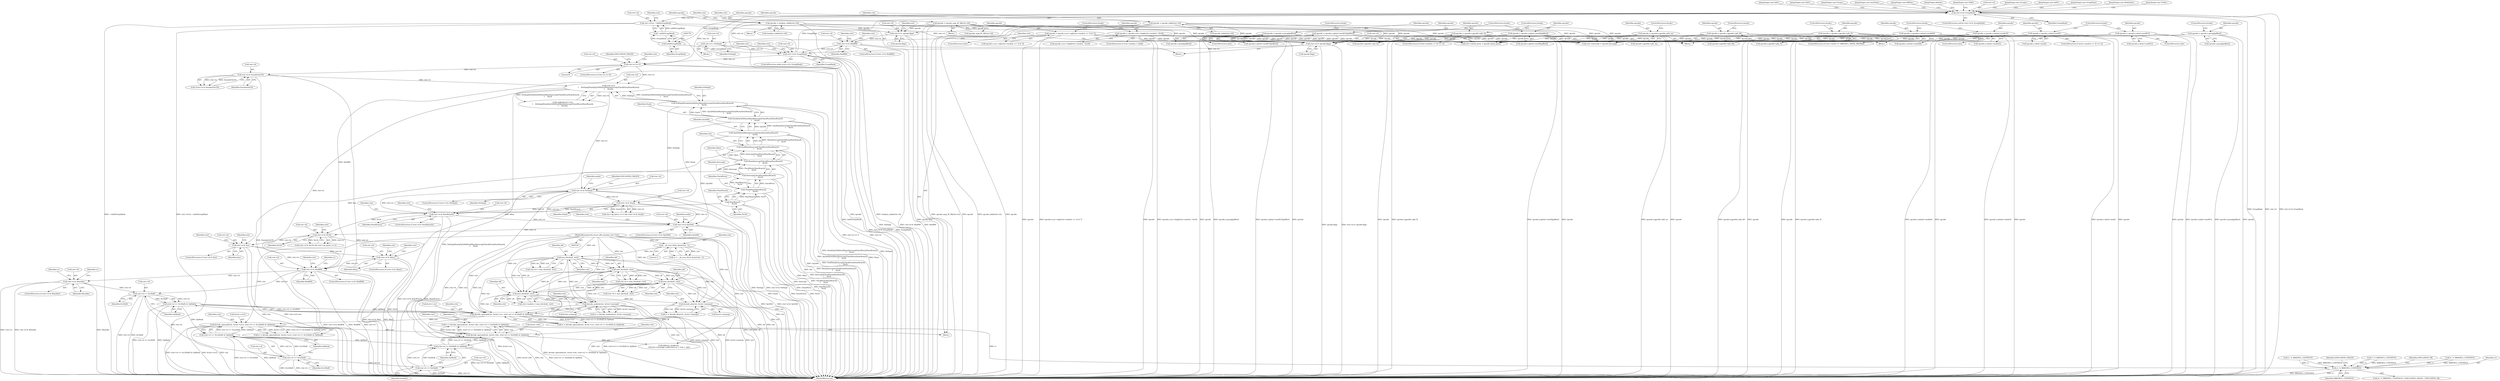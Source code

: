 digraph "0_linux_d9092f52d7e61dd1557f2db2400ddb430e85937e@API" {
"1001071" [label="(Call,rc = decode_operand(ctxt, &ctxt->dst, (ctxt->d >> DstShift) & OpMask))"];
"1001073" [label="(Call,decode_operand(ctxt, &ctxt->dst, (ctxt->d >> DstShift) & OpMask))"];
"1001053" [label="(Call,decode_operand(ctxt, &ctxt->src2, (ctxt->d >> Src2Shift) & OpMask))"];
"1001033" [label="(Call,decode_operand(ctxt, &ctxt->src, (ctxt->d >> SrcShift) & OpMask))"];
"1000474" [label="(Call,insn_fetch(u8, ctxt))"];
"1000421" [label="(Call,insn_fetch(u8, ctxt))"];
"1000277" [label="(Call,insn_fetch(u8, ctxt))"];
"1000221" [label="(Call,__do_insn_fetch_bytes(ctxt, 1))"];
"1000130" [label="(MethodParameterIn,struct x86_emulate_ctxt *ctxt)"];
"1000447" [label="(Call,insn_fetch(u8, ctxt))"];
"1000970" [label="(Call,decode_modrm(ctxt, &ctxt->memop))"];
"1000999" [label="(Call,decode_abs(ctxt, &ctxt->memop))"];
"1001039" [label="(Call,(ctxt->d >> SrcShift) & OpMask)"];
"1001040" [label="(Call,ctxt->d >> SrcShift)"];
"1000992" [label="(Call,ctxt->d & MemAbs)"];
"1000962" [label="(Call,ctxt->d & ModRM)"];
"1000951" [label="(Call,ctxt->d & Mmx)"];
"1000939" [label="(Call,ctxt->d & Sse)"];
"1000923" [label="(Call,ctxt->d & No16)"];
"1000900" [label="(Call,ctxt->d & Op3264)"];
"1000877" [label="(Call,ctxt->d & Stack)"];
"1000858" [label="(Call,ctxt->d & NotImpl)"];
"1000821" [label="(Call,ctxt->d &\n\t    (NotImpl|Stack|Op3264|Sse|Mmx|Intercept|CheckPerm|NearBranch|\n\t     No16))"];
"1000788" [label="(Call,ctxt->d == 0)"];
"1000521" [label="(Call,ctxt->d & GroupMask)"];
"1000514" [label="(Call,ctxt->d & GroupMask)"];
"1000508" [label="(Call,ctxt->d = NotImpl)"];
"1000780" [label="(Call,ctxt->d |= opcode.flags)"];
"1000772" [label="(Call,ctxt->d &= ~(u64)GroupMask)"];
"1000776" [label="(Call,~(u64)GroupMask)"];
"1000777" [label="(Call,(u64)GroupMask)"];
"1000695" [label="(Call,opcode = opcode.u.esc->op[(ctxt->modrm >> 3) & 7])"];
"1000597" [label="(Call,opcode = opcode.u.group[goffset])"];
"1000679" [label="(Call,opcode = opcode.u.esc->high[ctxt->modrm - 0xc0])"];
"1000424" [label="(Call,opcode = twobyte_table[ctxt->b])"];
"1000577" [label="(Call,opcode = opcode.u.gdual->mod012[goffset])"];
"1000450" [label="(Call,opcode = opcode_map_0f_38[ctxt->b])"];
"1000650" [label="(Call,opcode = opcode.u.gprefix->pfx_f2)"];
"1000628" [label="(Call,opcode = opcode.u.gprefix->pfx_no)"];
"1000639" [label="(Call,opcode = opcode.u.gprefix->pfx_66)"];
"1000661" [label="(Call,opcode = opcode.u.gprefix->pfx_f3)"];
"1000565" [label="(Call,opcode = opcode.u.gdual->mod3[goffset])"];
"1000749" [label="(Call,opcode = opcode.u.mdual->mode64)"];
"1000759" [label="(Call,opcode = opcode.u.mdual->mode32)"];
"1000722" [label="(Call,opcode = opcode.u.idual->mod3)"];
"1000537" [label="(Call,opcode = opcode.u.group[goffset])"];
"1000398" [label="(Call,opcode = opcode_table[ctxt->b])"];
"1000732" [label="(Call,opcode = opcode.u.idual->mod012)"];
"1000465" [label="(Call,ctxt->d & ModRM)"];
"1000457" [label="(Call,ctxt->d = opcode.flags)"];
"1000812" [label="(Call,ctxt->d & EmulateOnUD)"];
"1000825" [label="(Call,NotImpl|Stack|Op3264|Sse|Mmx|Intercept|CheckPerm|NearBranch|\n\t     No16)"];
"1000827" [label="(Call,Stack|Op3264|Sse|Mmx|Intercept|CheckPerm|NearBranch|\n\t     No16)"];
"1000829" [label="(Call,Op3264|Sse|Mmx|Intercept|CheckPerm|NearBranch|\n\t     No16)"];
"1000831" [label="(Call,Sse|Mmx|Intercept|CheckPerm|NearBranch|\n\t     No16)"];
"1000833" [label="(Call,Mmx|Intercept|CheckPerm|NearBranch|\n\t     No16)"];
"1000835" [label="(Call,Intercept|CheckPerm|NearBranch|\n\t     No16)"];
"1000837" [label="(Call,CheckPerm|NearBranch|\n\t     No16)"];
"1000839" [label="(Call,NearBranch|\n\t     No16)"];
"1000889" [label="(Call,ctxt->d & NearBranch)"];
"1001059" [label="(Call,(ctxt->d >> Src2Shift) & OpMask)"];
"1001060" [label="(Call,ctxt->d >> Src2Shift)"];
"1001079" [label="(Call,(ctxt->d >> DstShift) & OpMask)"];
"1001080" [label="(Call,ctxt->d >> DstShift)"];
"1001123" [label="(Call,rc != X86EMUL_CONTINUE)"];
"1000509" [label="(Call,ctxt->d)"];
"1000458" [label="(Call,ctxt->d)"];
"1001041" [label="(Call,ctxt->d)"];
"1000858" [label="(Call,ctxt->d & NotImpl)"];
"1000695" [label="(Call,opcode = opcode.u.esc->op[(ctxt->modrm >> 3) & 7])"];
"1000597" [label="(Call,opcode = opcode.u.group[goffset])"];
"1000662" [label="(Identifier,opcode)"];
"1000467" [label="(Identifier,ctxt)"];
"1001084" [label="(Identifier,DstShift)"];
"1001006" [label="(Call,rc != X86EMUL_CONTINUE)"];
"1000997" [label="(Call,rc = decode_abs(ctxt, &ctxt->memop))"];
"1000827" [label="(Call,Stack|Op3264|Sse|Mmx|Intercept|CheckPerm|NearBranch|\n\t     No16)"];
"1000434" [label="(Identifier,ctxt)"];
"1001053" [label="(Call,decode_operand(ctxt, &ctxt->src2, (ctxt->d >> Src2Shift) & OpMask))"];
"1000900" [label="(Call,ctxt->d & Op3264)"];
"1001044" [label="(Identifier,SrcShift)"];
"1000825" [label="(Call,NotImpl|Stack|Op3264|Sse|Mmx|Intercept|CheckPerm|NearBranch|\n\t     No16)"];
"1000512" [label="(Identifier,NotImpl)"];
"1000792" [label="(Literal,0)"];
"1000649" [label="(JumpTarget,case 0xf2:)"];
"1000133" [label="(Block,)"];
"1000794" [label="(Identifier,EMULATION_FAILED)"];
"1000660" [label="(JumpTarget,case 0xf3:)"];
"1000781" [label="(Call,ctxt->d)"];
"1000850" [label="(Call,ctxt->intercept = opcode.intercept)"];
"1001045" [label="(Identifier,OpMask)"];
"1001126" [label="(Identifier,EMULATION_FAILED)"];
"1000998" [label="(Identifier,rc)"];
"1000451" [label="(Identifier,opcode)"];
"1000598" [label="(Identifier,opcode)"];
"1000466" [label="(Call,ctxt->d)"];
"1000681" [label="(Call,opcode.u.esc->high[ctxt->modrm - 0xc0])"];
"1000279" [label="(Identifier,ctxt)"];
"1000722" [label="(Call,opcode = opcode.u.idual->mod3)"];
"1000663" [label="(Call,opcode.u.gprefix->pfx_f3)"];
"1000890" [label="(Call,ctxt->d)"];
"1001040" [label="(Call,ctxt->d >> SrcShift)"];
"1000278" [label="(Identifier,u8)"];
"1000840" [label="(Identifier,NearBranch)"];
"1001051" [label="(Call,rc = decode_operand(ctxt, &ctxt->src2, (ctxt->d >> Src2Shift) & OpMask))"];
"1000465" [label="(Call,ctxt->d & ModRM)"];
"1000969" [label="(Identifier,rc)"];
"1000423" [label="(Identifier,ctxt)"];
"1000469" [label="(Identifier,ModRM)"];
"1000971" [label="(Identifier,ctxt)"];
"1000835" [label="(Call,Intercept|CheckPerm|NearBranch|\n\t     No16)"];
"1000797" [label="(Identifier,ctxt)"];
"1000626" [label="(Block,)"];
"1000481" [label="(Identifier,ctxt)"];
"1000830" [label="(Identifier,Op3264)"];
"1000130" [label="(MethodParameterIn,struct x86_emulate_ctxt *ctxt)"];
"1000527" [label="(JumpTarget,case Group:)"];
"1000759" [label="(Call,opcode = opcode.u.mdual->mode32)"];
"1000411" [label="(Block,)"];
"1000871" [label="(Call,ctxt->op_bytes == 4 && (ctxt->d & Stack))"];
"1000513" [label="(ControlStructure,while (ctxt->d & GroupMask))"];
"1000780" [label="(Call,ctxt->d |= opcode.flags)"];
"1000714" [label="(ControlStructure,if ((ctxt->modrm >> 6) == 3))"];
"1000519" [label="(Block,)"];
"1000964" [label="(Identifier,ctxt)"];
"1001007" [label="(Identifier,rc)"];
"1000831" [label="(Call,Sse|Mmx|Intercept|CheckPerm|NearBranch|\n\t     No16)"];
"1000784" [label="(Call,opcode.flags)"];
"1000834" [label="(Identifier,Mmx)"];
"1000408" [label="(Identifier,ctxt)"];
"1001055" [label="(Call,&ctxt->src2)"];
"1000273" [label="(Call,ctxt->b = insn_fetch(u8, ctxt))"];
"1000779" [label="(Identifier,GroupMask)"];
"1000902" [label="(Identifier,ctxt)"];
"1000782" [label="(Identifier,ctxt)"];
"1001031" [label="(Call,rc = decode_operand(ctxt, &ctxt->src, (ctxt->d >> SrcShift) & OpMask))"];
"1000723" [label="(Identifier,opcode)"];
"1001035" [label="(Call,&ctxt->src)"];
"1000924" [label="(Call,ctxt->d)"];
"1000421" [label="(Call,insn_fetch(u8, ctxt))"];
"1000991" [label="(ControlStructure,if (ctxt->d & MemAbs))"];
"1000659" [label="(ControlStructure,break;)"];
"1000962" [label="(Call,ctxt->d & ModRM)"];
"1000648" [label="(ControlStructure,break;)"];
"1000398" [label="(Call,opcode = opcode_table[ctxt->b])"];
"1000777" [label="(Call,(u64)GroupMask)"];
"1001075" [label="(Call,&ctxt->dst)"];
"1000713" [label="(JumpTarget,case InstrDual:)"];
"1000822" [label="(Call,ctxt->d)"];
"1000579" [label="(Call,opcode.u.gdual->mod012[goffset])"];
"1000953" [label="(Identifier,ctxt)"];
"1001128" [label="(MethodReturn,int)"];
"1000841" [label="(Identifier,No16)"];
"1000589" [label="(JumpTarget,case RMExt:)"];
"1000968" [label="(Call,rc = decode_modrm(ctxt, &ctxt->memop))"];
"1000993" [label="(Call,ctxt->d)"];
"1000758" [label="(ControlStructure,else)"];
"1000567" [label="(Call,opcode.u.gdual->mod3[goffset])"];
"1000425" [label="(Identifier,opcode)"];
"1001080" [label="(Call,ctxt->d >> DstShift)"];
"1000637" [label="(ControlStructure,break;)"];
"1001033" [label="(Call,decode_operand(ctxt, &ctxt->src, (ctxt->d >> SrcShift) & OpMask))"];
"1000422" [label="(Identifier,u8)"];
"1000769" [label="(JumpTarget,default:)"];
"1000992" [label="(Call,ctxt->d & MemAbs)"];
"1000724" [label="(Call,opcode.u.idual->mod3)"];
"1000878" [label="(Call,ctxt->d)"];
"1000520" [label="(ControlStructure,switch (ctxt->d & GroupMask))"];
"1000638" [label="(JumpTarget,case 0x66:)"];
"1000515" [label="(Call,ctxt->d)"];
"1000922" [label="(Call,(ctxt->d & No16) && ctxt->op_bytes == 2)"];
"1001054" [label="(Identifier,ctxt)"];
"1000925" [label="(Identifier,ctxt)"];
"1000820" [label="(Call,unlikely(ctxt->d &\n\t    (NotImpl|Stack|Op3264|Sse|Mmx|Intercept|CheckPerm|NearBranch|\n\t     No16)))"];
"1000972" [label="(Call,&ctxt->memop)"];
"1000923" [label="(Call,ctxt->d & No16)"];
"1000811" [label="(Call,!(ctxt->d & EmulateOnUD))"];
"1000521" [label="(Call,ctxt->d & GroupMask)"];
"1000950" [label="(ControlStructure,if (ctxt->d & Mmx))"];
"1000670" [label="(ControlStructure,break;)"];
"1001001" [label="(Call,&ctxt->memop)"];
"1000641" [label="(Call,opcode.u.gprefix->pfx_66)"];
"1000525" [label="(Identifier,GroupMask)"];
"1000881" [label="(Identifier,Stack)"];
"1000424" [label="(Call,opcode = twobyte_table[ctxt->b])"];
"1000749" [label="(Call,opcode = opcode.u.mdual->mode64)"];
"1000399" [label="(Identifier,opcode)"];
"1000539" [label="(Call,opcode.u.group[goffset])"];
"1000857" [label="(ControlStructure,if (ctxt->d & NotImpl))"];
"1000538" [label="(Identifier,opcode)"];
"1000514" [label="(Call,ctxt->d & GroupMask)"];
"1000899" [label="(ControlStructure,if (ctxt->d & Op3264))"];
"1000951" [label="(Call,ctxt->d & Mmx)"];
"1001125" [label="(Identifier,X86EMUL_CONTINUE)"];
"1000768" [label="(ControlStructure,break;)"];
"1000679" [label="(Call,opcode = opcode.u.esc->high[ctxt->modrm - 0xc0])"];
"1000877" [label="(Call,ctxt->d & Stack)"];
"1000788" [label="(Call,ctxt->d == 0)"];
"1000813" [label="(Call,ctxt->d)"];
"1000223" [label="(Literal,1)"];
"1000630" [label="(Call,opcode.u.gprefix->pfx_no)"];
"1000859" [label="(Call,ctxt->d)"];
"1000448" [label="(Identifier,u8)"];
"1000867" [label="(Identifier,mode)"];
"1001105" [label="(Call,address_mask(ctxt,\n \t\t\t\t\tctxt->memopp->addr.mem.ea + ctxt->_eip))"];
"1000790" [label="(Identifier,ctxt)"];
"1000457" [label="(Call,ctxt->d = opcode.flags)"];
"1000673" [label="(ControlStructure,if (ctxt->modrm > 0xbf))"];
"1000904" [label="(Identifier,Op3264)"];
"1000952" [label="(Call,ctxt->d)"];
"1000566" [label="(Identifier,opcode)"];
"1000522" [label="(Call,ctxt->d)"];
"1000893" [label="(Identifier,NearBranch)"];
"1000516" [label="(Identifier,ctxt)"];
"1000927" [label="(Identifier,No16)"];
"1000826" [label="(Identifier,NotImpl)"];
"1000507" [label="(Block,)"];
"1000760" [label="(Identifier,opcode)"];
"1000219" [label="(Call,rc = __do_insn_fetch_bytes(ctxt, 1))"];
"1000938" [label="(ControlStructure,if (ctxt->d & Sse))"];
"1001122" [label="(Call,(rc != X86EMUL_CONTINUE) ? EMULATION_FAILED : EMULATION_OK)"];
"1000864" [label="(Identifier,EMULATION_FAILED)"];
"1000743" [label="(ControlStructure,if (ctxt->mode == X86EMUL_MODE_PROT64))"];
"1000839" [label="(Call,NearBranch|\n\t     No16)"];
"1000896" [label="(Identifier,ctxt)"];
"1000843" [label="(Call,ctxt->check_perm = opcode.check_perm)"];
"1000888" [label="(ControlStructure,if (ctxt->d & NearBranch))"];
"1001123" [label="(Call,rc != X86EMUL_CONTINUE)"];
"1000599" [label="(Call,opcode.u.group[goffset])"];
"1001085" [label="(Identifier,OpMask)"];
"1000475" [label="(Identifier,u8)"];
"1001067" [label="(Call,rc != X86EMUL_CONTINUE)"];
"1000955" [label="(Identifier,Mmx)"];
"1000946" [label="(Identifier,ctxt)"];
"1000734" [label="(Call,opcode.u.idual->mod012)"];
"1000963" [label="(Call,ctxt->d)"];
"1000961" [label="(ControlStructure,if (ctxt->d & ModRM))"];
"1000221" [label="(Call,__do_insn_fetch_bytes(ctxt, 1))"];
"1000751" [label="(Call,opcode.u.mdual->mode64)"];
"1000901" [label="(Call,ctxt->d)"];
"1001065" [label="(Identifier,OpMask)"];
"1000672" [label="(JumpTarget,case Escape:)"];
"1000958" [label="(Identifier,ctxt)"];
"1001089" [label="(Identifier,ctxt)"];
"1001127" [label="(Identifier,EMULATION_OK)"];
"1000417" [label="(Call,ctxt->b = insn_fetch(u8, ctxt))"];
"1001071" [label="(Call,rc = decode_operand(ctxt, &ctxt->dst, (ctxt->d >> DstShift) & OpMask))"];
"1000733" [label="(Identifier,opcode)"];
"1001059" [label="(Call,(ctxt->d >> Src2Shift) & OpMask)"];
"1000966" [label="(Identifier,ModRM)"];
"1000508" [label="(Call,ctxt->d = NotImpl)"];
"1000546" [label="(ControlStructure,break;)"];
"1001061" [label="(Call,ctxt->d)"];
"1001073" [label="(Call,decode_operand(ctxt, &ctxt->dst, (ctxt->d >> DstShift) & OpMask))"];
"1000449" [label="(Identifier,ctxt)"];
"1000996" [label="(Identifier,MemAbs)"];
"1000930" [label="(Identifier,ctxt)"];
"1000443" [label="(Call,ctxt->b = insn_fetch(u8, ctxt))"];
"1000829" [label="(Call,Op3264|Sse|Mmx|Intercept|CheckPerm|NearBranch|\n\t     No16)"];
"1000537" [label="(Call,opcode = opcode.u.group[goffset])"];
"1000776" [label="(Call,~(u64)GroupMask)"];
"1000426" [label="(Call,twobyte_table[ctxt->b])"];
"1000518" [label="(Identifier,GroupMask)"];
"1000661" [label="(Call,opcode = opcode.u.gprefix->pfx_f3)"];
"1000476" [label="(Identifier,ctxt)"];
"1000741" [label="(ControlStructure,break;)"];
"1000578" [label="(Identifier,opcode)"];
"1000837" [label="(Call,CheckPerm|NearBranch|\n\t     No16)"];
"1000627" [label="(JumpTarget,case 0x00:)"];
"1000459" [label="(Identifier,ctxt)"];
"1000472" [label="(Identifier,ctxt)"];
"1001081" [label="(Call,ctxt->d)"];
"1000523" [label="(Identifier,ctxt)"];
"1000400" [label="(Call,opcode_table[ctxt->b])"];
"1000862" [label="(Identifier,NotImpl)"];
"1000461" [label="(Call,opcode.flags)"];
"1000999" [label="(Call,decode_abs(ctxt, &ctxt->memop))"];
"1000557" [label="(ControlStructure,if ((ctxt->modrm >> 6) == 3))"];
"1000464" [label="(ControlStructure,if (ctxt->d & ModRM))"];
"1000838" [label="(Identifier,CheckPerm)"];
"1000939" [label="(Call,ctxt->d & Sse)"];
"1000547" [label="(JumpTarget,case GroupDual:)"];
"1000652" [label="(Call,opcode.u.gprefix->pfx_f2)"];
"1000761" [label="(Call,opcode.u.mdual->mode32)"];
"1000712" [label="(ControlStructure,break;)"];
"1000447" [label="(Call,insn_fetch(u8, ctxt))"];
"1000680" [label="(Identifier,opcode)"];
"1000821" [label="(Call,ctxt->d &\n\t    (NotImpl|Stack|Op3264|Sse|Mmx|Intercept|CheckPerm|NearBranch|\n\t     No16))"];
"1000787" [label="(ControlStructure,if (ctxt->d == 0))"];
"1001034" [label="(Identifier,ctxt)"];
"1000812" [label="(Call,ctxt->d & EmulateOnUD)"];
"1000628" [label="(Call,opcode = opcode.u.gprefix->pfx_no)"];
"1000588" [label="(ControlStructure,break;)"];
"1000836" [label="(Identifier,Intercept)"];
"1000889" [label="(Call,ctxt->d & NearBranch)"];
"1000437" [label="(Block,)"];
"1000742" [label="(JumpTarget,case ModeDual:)"];
"1000772" [label="(Call,ctxt->d &= ~(u64)GroupMask)"];
"1000943" [label="(Identifier,Sse)"];
"1001072" [label="(Identifier,rc)"];
"1000908" [label="(Identifier,mode)"];
"1000452" [label="(Call,opcode_map_0f_38[ctxt->b])"];
"1000470" [label="(Call,ctxt->modrm = insn_fetch(u8, ctxt))"];
"1000606" [label="(ControlStructure,break;)"];
"1000222" [label="(Identifier,ctxt)"];
"1001000" [label="(Identifier,ctxt)"];
"1000833" [label="(Call,Mmx|Intercept|CheckPerm|NearBranch|\n\t     No16)"];
"1001074" [label="(Identifier,ctxt)"];
"1000576" [label="(ControlStructure,else)"];
"1000832" [label="(Identifier,Sse)"];
"1001047" [label="(Call,rc != X86EMUL_CONTINUE)"];
"1000994" [label="(Identifier,ctxt)"];
"1000789" [label="(Call,ctxt->d)"];
"1000650" [label="(Call,opcode = opcode.u.gprefix->pfx_f2)"];
"1000970" [label="(Call,decode_modrm(ctxt, &ctxt->memop))"];
"1000731" [label="(ControlStructure,else)"];
"1001079" [label="(Call,(ctxt->d >> DstShift) & OpMask)"];
"1000607" [label="(JumpTarget,case Prefix:)"];
"1000828" [label="(Identifier,Stack)"];
"1000696" [label="(Identifier,opcode)"];
"1000450" [label="(Call,opcode = opcode_map_0f_38[ctxt->b])"];
"1001064" [label="(Identifier,Src2Shift)"];
"1000577" [label="(Call,opcode = opcode.u.gdual->mod012[goffset])"];
"1000732" [label="(Call,opcode = opcode.u.idual->mod012)"];
"1000277" [label="(Call,insn_fetch(u8, ctxt))"];
"1000773" [label="(Call,ctxt->d)"];
"1000526" [label="(Block,)"];
"1000565" [label="(Call,opcode = opcode.u.gdual->mod3[goffset])"];
"1000629" [label="(Identifier,opcode)"];
"1000639" [label="(Call,opcode = opcode.u.gprefix->pfx_66)"];
"1000940" [label="(Call,ctxt->d)"];
"1001060" [label="(Call,ctxt->d >> Src2Shift)"];
"1000694" [label="(ControlStructure,else)"];
"1000697" [label="(Call,opcode.u.esc->op[(ctxt->modrm >> 3) & 7])"];
"1000816" [label="(Identifier,EmulateOnUD)"];
"1001124" [label="(Identifier,rc)"];
"1000651" [label="(Identifier,opcode)"];
"1000750" [label="(Identifier,opcode)"];
"1000640" [label="(Identifier,opcode)"];
"1001039" [label="(Call,(ctxt->d >> SrcShift) & OpMask)"];
"1000474" [label="(Call,insn_fetch(u8, ctxt))"];
"1001071" -> "1000133"  [label="AST: "];
"1001071" -> "1001073"  [label="CFG: "];
"1001072" -> "1001071"  [label="AST: "];
"1001073" -> "1001071"  [label="AST: "];
"1001089" -> "1001071"  [label="CFG: "];
"1001071" -> "1001128"  [label="DDG: decode_operand(ctxt, &ctxt->dst, (ctxt->d >> DstShift) & OpMask)"];
"1001073" -> "1001071"  [label="DDG: ctxt"];
"1001073" -> "1001071"  [label="DDG: &ctxt->dst"];
"1001073" -> "1001071"  [label="DDG: (ctxt->d >> DstShift) & OpMask"];
"1001071" -> "1001123"  [label="DDG: rc"];
"1001073" -> "1001079"  [label="CFG: "];
"1001074" -> "1001073"  [label="AST: "];
"1001075" -> "1001073"  [label="AST: "];
"1001079" -> "1001073"  [label="AST: "];
"1001073" -> "1001128"  [label="DDG: &ctxt->dst"];
"1001073" -> "1001128"  [label="DDG: ctxt"];
"1001073" -> "1001128"  [label="DDG: (ctxt->d >> DstShift) & OpMask"];
"1001053" -> "1001073"  [label="DDG: ctxt"];
"1000130" -> "1001073"  [label="DDG: ctxt"];
"1001079" -> "1001073"  [label="DDG: ctxt->d >> DstShift"];
"1001079" -> "1001073"  [label="DDG: OpMask"];
"1001073" -> "1001105"  [label="DDG: ctxt"];
"1001053" -> "1001051"  [label="AST: "];
"1001053" -> "1001059"  [label="CFG: "];
"1001054" -> "1001053"  [label="AST: "];
"1001055" -> "1001053"  [label="AST: "];
"1001059" -> "1001053"  [label="AST: "];
"1001051" -> "1001053"  [label="CFG: "];
"1001053" -> "1001128"  [label="DDG: &ctxt->src2"];
"1001053" -> "1001128"  [label="DDG: ctxt"];
"1001053" -> "1001128"  [label="DDG: (ctxt->d >> Src2Shift) & OpMask"];
"1001053" -> "1001051"  [label="DDG: ctxt"];
"1001053" -> "1001051"  [label="DDG: &ctxt->src2"];
"1001053" -> "1001051"  [label="DDG: (ctxt->d >> Src2Shift) & OpMask"];
"1001033" -> "1001053"  [label="DDG: ctxt"];
"1000130" -> "1001053"  [label="DDG: ctxt"];
"1001059" -> "1001053"  [label="DDG: ctxt->d >> Src2Shift"];
"1001059" -> "1001053"  [label="DDG: OpMask"];
"1001033" -> "1001031"  [label="AST: "];
"1001033" -> "1001039"  [label="CFG: "];
"1001034" -> "1001033"  [label="AST: "];
"1001035" -> "1001033"  [label="AST: "];
"1001039" -> "1001033"  [label="AST: "];
"1001031" -> "1001033"  [label="CFG: "];
"1001033" -> "1001128"  [label="DDG: &ctxt->src"];
"1001033" -> "1001128"  [label="DDG: ctxt"];
"1001033" -> "1001128"  [label="DDG: (ctxt->d >> SrcShift) & OpMask"];
"1001033" -> "1001031"  [label="DDG: ctxt"];
"1001033" -> "1001031"  [label="DDG: &ctxt->src"];
"1001033" -> "1001031"  [label="DDG: (ctxt->d >> SrcShift) & OpMask"];
"1000474" -> "1001033"  [label="DDG: ctxt"];
"1000421" -> "1001033"  [label="DDG: ctxt"];
"1000447" -> "1001033"  [label="DDG: ctxt"];
"1000970" -> "1001033"  [label="DDG: ctxt"];
"1000277" -> "1001033"  [label="DDG: ctxt"];
"1000999" -> "1001033"  [label="DDG: ctxt"];
"1000130" -> "1001033"  [label="DDG: ctxt"];
"1001039" -> "1001033"  [label="DDG: ctxt->d >> SrcShift"];
"1001039" -> "1001033"  [label="DDG: OpMask"];
"1000474" -> "1000470"  [label="AST: "];
"1000474" -> "1000476"  [label="CFG: "];
"1000475" -> "1000474"  [label="AST: "];
"1000476" -> "1000474"  [label="AST: "];
"1000470" -> "1000474"  [label="CFG: "];
"1000474" -> "1001128"  [label="DDG: ctxt"];
"1000474" -> "1001128"  [label="DDG: u8"];
"1000474" -> "1000470"  [label="DDG: u8"];
"1000474" -> "1000470"  [label="DDG: ctxt"];
"1000421" -> "1000474"  [label="DDG: u8"];
"1000421" -> "1000474"  [label="DDG: ctxt"];
"1000277" -> "1000474"  [label="DDG: u8"];
"1000277" -> "1000474"  [label="DDG: ctxt"];
"1000447" -> "1000474"  [label="DDG: u8"];
"1000447" -> "1000474"  [label="DDG: ctxt"];
"1000130" -> "1000474"  [label="DDG: ctxt"];
"1000474" -> "1000970"  [label="DDG: ctxt"];
"1000474" -> "1000999"  [label="DDG: ctxt"];
"1000421" -> "1000417"  [label="AST: "];
"1000421" -> "1000423"  [label="CFG: "];
"1000422" -> "1000421"  [label="AST: "];
"1000423" -> "1000421"  [label="AST: "];
"1000417" -> "1000421"  [label="CFG: "];
"1000421" -> "1001128"  [label="DDG: ctxt"];
"1000421" -> "1001128"  [label="DDG: u8"];
"1000421" -> "1000417"  [label="DDG: u8"];
"1000421" -> "1000417"  [label="DDG: ctxt"];
"1000277" -> "1000421"  [label="DDG: u8"];
"1000277" -> "1000421"  [label="DDG: ctxt"];
"1000130" -> "1000421"  [label="DDG: ctxt"];
"1000421" -> "1000447"  [label="DDG: u8"];
"1000421" -> "1000447"  [label="DDG: ctxt"];
"1000421" -> "1000970"  [label="DDG: ctxt"];
"1000421" -> "1000999"  [label="DDG: ctxt"];
"1000277" -> "1000273"  [label="AST: "];
"1000277" -> "1000279"  [label="CFG: "];
"1000278" -> "1000277"  [label="AST: "];
"1000279" -> "1000277"  [label="AST: "];
"1000273" -> "1000277"  [label="CFG: "];
"1000277" -> "1001128"  [label="DDG: u8"];
"1000277" -> "1001128"  [label="DDG: ctxt"];
"1000277" -> "1000273"  [label="DDG: u8"];
"1000277" -> "1000273"  [label="DDG: ctxt"];
"1000221" -> "1000277"  [label="DDG: ctxt"];
"1000130" -> "1000277"  [label="DDG: ctxt"];
"1000277" -> "1000970"  [label="DDG: ctxt"];
"1000277" -> "1000999"  [label="DDG: ctxt"];
"1000221" -> "1000219"  [label="AST: "];
"1000221" -> "1000223"  [label="CFG: "];
"1000222" -> "1000221"  [label="AST: "];
"1000223" -> "1000221"  [label="AST: "];
"1000219" -> "1000221"  [label="CFG: "];
"1000221" -> "1001128"  [label="DDG: ctxt"];
"1000221" -> "1000219"  [label="DDG: ctxt"];
"1000221" -> "1000219"  [label="DDG: 1"];
"1000130" -> "1000221"  [label="DDG: ctxt"];
"1000130" -> "1000129"  [label="AST: "];
"1000130" -> "1001128"  [label="DDG: ctxt"];
"1000130" -> "1000447"  [label="DDG: ctxt"];
"1000130" -> "1000970"  [label="DDG: ctxt"];
"1000130" -> "1000999"  [label="DDG: ctxt"];
"1000130" -> "1001105"  [label="DDG: ctxt"];
"1000447" -> "1000443"  [label="AST: "];
"1000447" -> "1000449"  [label="CFG: "];
"1000448" -> "1000447"  [label="AST: "];
"1000449" -> "1000447"  [label="AST: "];
"1000443" -> "1000447"  [label="CFG: "];
"1000447" -> "1001128"  [label="DDG: ctxt"];
"1000447" -> "1001128"  [label="DDG: u8"];
"1000447" -> "1000443"  [label="DDG: u8"];
"1000447" -> "1000443"  [label="DDG: ctxt"];
"1000447" -> "1000970"  [label="DDG: ctxt"];
"1000447" -> "1000999"  [label="DDG: ctxt"];
"1000970" -> "1000968"  [label="AST: "];
"1000970" -> "1000972"  [label="CFG: "];
"1000971" -> "1000970"  [label="AST: "];
"1000972" -> "1000970"  [label="AST: "];
"1000968" -> "1000970"  [label="CFG: "];
"1000970" -> "1001128"  [label="DDG: &ctxt->memop"];
"1000970" -> "1001128"  [label="DDG: ctxt"];
"1000970" -> "1000968"  [label="DDG: ctxt"];
"1000970" -> "1000968"  [label="DDG: &ctxt->memop"];
"1000999" -> "1000997"  [label="AST: "];
"1000999" -> "1001001"  [label="CFG: "];
"1001000" -> "1000999"  [label="AST: "];
"1001001" -> "1000999"  [label="AST: "];
"1000997" -> "1000999"  [label="CFG: "];
"1000999" -> "1001128"  [label="DDG: &ctxt->memop"];
"1000999" -> "1001128"  [label="DDG: ctxt"];
"1000999" -> "1000997"  [label="DDG: ctxt"];
"1000999" -> "1000997"  [label="DDG: &ctxt->memop"];
"1001039" -> "1001045"  [label="CFG: "];
"1001040" -> "1001039"  [label="AST: "];
"1001045" -> "1001039"  [label="AST: "];
"1001039" -> "1001128"  [label="DDG: ctxt->d >> SrcShift"];
"1001039" -> "1001128"  [label="DDG: OpMask"];
"1001040" -> "1001039"  [label="DDG: ctxt->d"];
"1001040" -> "1001039"  [label="DDG: SrcShift"];
"1001039" -> "1001059"  [label="DDG: OpMask"];
"1001040" -> "1001044"  [label="CFG: "];
"1001041" -> "1001040"  [label="AST: "];
"1001044" -> "1001040"  [label="AST: "];
"1001045" -> "1001040"  [label="CFG: "];
"1001040" -> "1001128"  [label="DDG: ctxt->d"];
"1001040" -> "1001128"  [label="DDG: SrcShift"];
"1000992" -> "1001040"  [label="DDG: ctxt->d"];
"1000962" -> "1001040"  [label="DDG: ctxt->d"];
"1001040" -> "1001060"  [label="DDG: ctxt->d"];
"1000992" -> "1000991"  [label="AST: "];
"1000992" -> "1000996"  [label="CFG: "];
"1000993" -> "1000992"  [label="AST: "];
"1000996" -> "1000992"  [label="AST: "];
"1000998" -> "1000992"  [label="CFG: "];
"1001007" -> "1000992"  [label="CFG: "];
"1000992" -> "1001128"  [label="DDG: MemAbs"];
"1000992" -> "1001128"  [label="DDG: ctxt->d"];
"1000992" -> "1001128"  [label="DDG: ctxt->d & MemAbs"];
"1000962" -> "1000992"  [label="DDG: ctxt->d"];
"1000962" -> "1000961"  [label="AST: "];
"1000962" -> "1000966"  [label="CFG: "];
"1000963" -> "1000962"  [label="AST: "];
"1000966" -> "1000962"  [label="AST: "];
"1000969" -> "1000962"  [label="CFG: "];
"1000994" -> "1000962"  [label="CFG: "];
"1000962" -> "1001128"  [label="DDG: ctxt->d & ModRM"];
"1000962" -> "1001128"  [label="DDG: ModRM"];
"1000962" -> "1001128"  [label="DDG: ctxt->d"];
"1000951" -> "1000962"  [label="DDG: ctxt->d"];
"1000939" -> "1000962"  [label="DDG: ctxt->d"];
"1000821" -> "1000962"  [label="DDG: ctxt->d"];
"1000465" -> "1000962"  [label="DDG: ModRM"];
"1000951" -> "1000950"  [label="AST: "];
"1000951" -> "1000955"  [label="CFG: "];
"1000952" -> "1000951"  [label="AST: "];
"1000955" -> "1000951"  [label="AST: "];
"1000958" -> "1000951"  [label="CFG: "];
"1000964" -> "1000951"  [label="CFG: "];
"1000951" -> "1001128"  [label="DDG: ctxt->d & Mmx"];
"1000951" -> "1001128"  [label="DDG: Mmx"];
"1000939" -> "1000951"  [label="DDG: ctxt->d"];
"1000833" -> "1000951"  [label="DDG: Mmx"];
"1000939" -> "1000938"  [label="AST: "];
"1000939" -> "1000943"  [label="CFG: "];
"1000940" -> "1000939"  [label="AST: "];
"1000943" -> "1000939"  [label="AST: "];
"1000946" -> "1000939"  [label="CFG: "];
"1000953" -> "1000939"  [label="CFG: "];
"1000939" -> "1001128"  [label="DDG: ctxt->d & Sse"];
"1000939" -> "1001128"  [label="DDG: Sse"];
"1000923" -> "1000939"  [label="DDG: ctxt->d"];
"1000831" -> "1000939"  [label="DDG: Sse"];
"1000923" -> "1000922"  [label="AST: "];
"1000923" -> "1000927"  [label="CFG: "];
"1000924" -> "1000923"  [label="AST: "];
"1000927" -> "1000923"  [label="AST: "];
"1000930" -> "1000923"  [label="CFG: "];
"1000922" -> "1000923"  [label="CFG: "];
"1000923" -> "1001128"  [label="DDG: No16"];
"1000923" -> "1000922"  [label="DDG: ctxt->d"];
"1000923" -> "1000922"  [label="DDG: No16"];
"1000900" -> "1000923"  [label="DDG: ctxt->d"];
"1000839" -> "1000923"  [label="DDG: No16"];
"1000900" -> "1000899"  [label="AST: "];
"1000900" -> "1000904"  [label="CFG: "];
"1000901" -> "1000900"  [label="AST: "];
"1000904" -> "1000900"  [label="AST: "];
"1000908" -> "1000900"  [label="CFG: "];
"1000925" -> "1000900"  [label="CFG: "];
"1000900" -> "1001128"  [label="DDG: Op3264"];
"1000900" -> "1001128"  [label="DDG: ctxt->d & Op3264"];
"1000877" -> "1000900"  [label="DDG: ctxt->d"];
"1000858" -> "1000900"  [label="DDG: ctxt->d"];
"1000889" -> "1000900"  [label="DDG: ctxt->d"];
"1000829" -> "1000900"  [label="DDG: Op3264"];
"1000877" -> "1000871"  [label="AST: "];
"1000877" -> "1000881"  [label="CFG: "];
"1000878" -> "1000877"  [label="AST: "];
"1000881" -> "1000877"  [label="AST: "];
"1000871" -> "1000877"  [label="CFG: "];
"1000877" -> "1001128"  [label="DDG: Stack"];
"1000877" -> "1000871"  [label="DDG: ctxt->d"];
"1000877" -> "1000871"  [label="DDG: Stack"];
"1000858" -> "1000877"  [label="DDG: ctxt->d"];
"1000827" -> "1000877"  [label="DDG: Stack"];
"1000877" -> "1000889"  [label="DDG: ctxt->d"];
"1000858" -> "1000857"  [label="AST: "];
"1000858" -> "1000862"  [label="CFG: "];
"1000859" -> "1000858"  [label="AST: "];
"1000862" -> "1000858"  [label="AST: "];
"1000864" -> "1000858"  [label="CFG: "];
"1000867" -> "1000858"  [label="CFG: "];
"1000858" -> "1001128"  [label="DDG: ctxt->d & NotImpl"];
"1000858" -> "1001128"  [label="DDG: ctxt->d"];
"1000858" -> "1001128"  [label="DDG: NotImpl"];
"1000821" -> "1000858"  [label="DDG: ctxt->d"];
"1000825" -> "1000858"  [label="DDG: NotImpl"];
"1000858" -> "1000889"  [label="DDG: ctxt->d"];
"1000821" -> "1000820"  [label="AST: "];
"1000821" -> "1000825"  [label="CFG: "];
"1000822" -> "1000821"  [label="AST: "];
"1000825" -> "1000821"  [label="AST: "];
"1000820" -> "1000821"  [label="CFG: "];
"1000821" -> "1001128"  [label="DDG: NotImpl|Stack|Op3264|Sse|Mmx|Intercept|CheckPerm|NearBranch|\n\t     No16"];
"1000821" -> "1000820"  [label="DDG: ctxt->d"];
"1000821" -> "1000820"  [label="DDG: NotImpl|Stack|Op3264|Sse|Mmx|Intercept|CheckPerm|NearBranch|\n\t     No16"];
"1000788" -> "1000821"  [label="DDG: ctxt->d"];
"1000812" -> "1000821"  [label="DDG: ctxt->d"];
"1000825" -> "1000821"  [label="DDG: NotImpl"];
"1000825" -> "1000821"  [label="DDG: Stack|Op3264|Sse|Mmx|Intercept|CheckPerm|NearBranch|\n\t     No16"];
"1000788" -> "1000787"  [label="AST: "];
"1000788" -> "1000792"  [label="CFG: "];
"1000789" -> "1000788"  [label="AST: "];
"1000792" -> "1000788"  [label="AST: "];
"1000794" -> "1000788"  [label="CFG: "];
"1000797" -> "1000788"  [label="CFG: "];
"1000788" -> "1001128"  [label="DDG: ctxt->d"];
"1000788" -> "1001128"  [label="DDG: ctxt->d == 0"];
"1000521" -> "1000788"  [label="DDG: ctxt->d"];
"1000514" -> "1000788"  [label="DDG: ctxt->d"];
"1000788" -> "1000812"  [label="DDG: ctxt->d"];
"1000521" -> "1000520"  [label="AST: "];
"1000521" -> "1000525"  [label="CFG: "];
"1000522" -> "1000521"  [label="AST: "];
"1000525" -> "1000521"  [label="AST: "];
"1000527" -> "1000521"  [label="CFG: "];
"1000547" -> "1000521"  [label="CFG: "];
"1000589" -> "1000521"  [label="CFG: "];
"1000607" -> "1000521"  [label="CFG: "];
"1000627" -> "1000521"  [label="CFG: "];
"1000638" -> "1000521"  [label="CFG: "];
"1000649" -> "1000521"  [label="CFG: "];
"1000660" -> "1000521"  [label="CFG: "];
"1000672" -> "1000521"  [label="CFG: "];
"1000713" -> "1000521"  [label="CFG: "];
"1000742" -> "1000521"  [label="CFG: "];
"1000769" -> "1000521"  [label="CFG: "];
"1000521" -> "1001128"  [label="DDG: GroupMask"];
"1000521" -> "1001128"  [label="DDG: ctxt->d"];
"1000521" -> "1001128"  [label="DDG: ctxt->d & GroupMask"];
"1000514" -> "1000521"  [label="DDG: ctxt->d"];
"1000514" -> "1000521"  [label="DDG: GroupMask"];
"1000521" -> "1000772"  [label="DDG: ctxt->d"];
"1000521" -> "1000777"  [label="DDG: GroupMask"];
"1000514" -> "1000513"  [label="AST: "];
"1000514" -> "1000518"  [label="CFG: "];
"1000515" -> "1000514"  [label="AST: "];
"1000518" -> "1000514"  [label="AST: "];
"1000523" -> "1000514"  [label="CFG: "];
"1000790" -> "1000514"  [label="CFG: "];
"1000514" -> "1001128"  [label="DDG: ctxt->d & GroupMask"];
"1000514" -> "1001128"  [label="DDG: GroupMask"];
"1000508" -> "1000514"  [label="DDG: ctxt->d"];
"1000780" -> "1000514"  [label="DDG: ctxt->d"];
"1000465" -> "1000514"  [label="DDG: ctxt->d"];
"1000777" -> "1000514"  [label="DDG: GroupMask"];
"1000508" -> "1000507"  [label="AST: "];
"1000508" -> "1000512"  [label="CFG: "];
"1000509" -> "1000508"  [label="AST: "];
"1000512" -> "1000508"  [label="AST: "];
"1000516" -> "1000508"  [label="CFG: "];
"1000508" -> "1001128"  [label="DDG: NotImpl"];
"1000780" -> "1000519"  [label="AST: "];
"1000780" -> "1000784"  [label="CFG: "];
"1000781" -> "1000780"  [label="AST: "];
"1000784" -> "1000780"  [label="AST: "];
"1000516" -> "1000780"  [label="CFG: "];
"1000780" -> "1001128"  [label="DDG: ctxt->d |= opcode.flags"];
"1000780" -> "1001128"  [label="DDG: opcode.flags"];
"1000772" -> "1000780"  [label="DDG: ctxt->d"];
"1000695" -> "1000780"  [label="DDG: opcode"];
"1000597" -> "1000780"  [label="DDG: opcode"];
"1000679" -> "1000780"  [label="DDG: opcode"];
"1000424" -> "1000780"  [label="DDG: opcode"];
"1000577" -> "1000780"  [label="DDG: opcode"];
"1000450" -> "1000780"  [label="DDG: opcode"];
"1000650" -> "1000780"  [label="DDG: opcode"];
"1000628" -> "1000780"  [label="DDG: opcode"];
"1000639" -> "1000780"  [label="DDG: opcode"];
"1000661" -> "1000780"  [label="DDG: opcode"];
"1000565" -> "1000780"  [label="DDG: opcode"];
"1000749" -> "1000780"  [label="DDG: opcode"];
"1000759" -> "1000780"  [label="DDG: opcode"];
"1000722" -> "1000780"  [label="DDG: opcode"];
"1000537" -> "1000780"  [label="DDG: opcode"];
"1000398" -> "1000780"  [label="DDG: opcode"];
"1000732" -> "1000780"  [label="DDG: opcode"];
"1000772" -> "1000519"  [label="AST: "];
"1000772" -> "1000776"  [label="CFG: "];
"1000773" -> "1000772"  [label="AST: "];
"1000776" -> "1000772"  [label="AST: "];
"1000782" -> "1000772"  [label="CFG: "];
"1000772" -> "1001128"  [label="DDG: ~(u64)GroupMask"];
"1000772" -> "1001128"  [label="DDG: ctxt->d &= ~(u64)GroupMask"];
"1000776" -> "1000772"  [label="DDG: (u64)GroupMask"];
"1000776" -> "1000777"  [label="CFG: "];
"1000777" -> "1000776"  [label="AST: "];
"1000776" -> "1001128"  [label="DDG: (u64)GroupMask"];
"1000777" -> "1000776"  [label="DDG: GroupMask"];
"1000777" -> "1000779"  [label="CFG: "];
"1000778" -> "1000777"  [label="AST: "];
"1000779" -> "1000777"  [label="AST: "];
"1000695" -> "1000694"  [label="AST: "];
"1000695" -> "1000697"  [label="CFG: "];
"1000696" -> "1000695"  [label="AST: "];
"1000697" -> "1000695"  [label="AST: "];
"1000712" -> "1000695"  [label="CFG: "];
"1000695" -> "1001128"  [label="DDG: opcode"];
"1000695" -> "1001128"  [label="DDG: opcode.u.esc->op[(ctxt->modrm >> 3) & 7]"];
"1000695" -> "1000843"  [label="DDG: opcode"];
"1000695" -> "1000850"  [label="DDG: opcode"];
"1000597" -> "1000526"  [label="AST: "];
"1000597" -> "1000599"  [label="CFG: "];
"1000598" -> "1000597"  [label="AST: "];
"1000599" -> "1000597"  [label="AST: "];
"1000606" -> "1000597"  [label="CFG: "];
"1000597" -> "1001128"  [label="DDG: opcode.u.group[goffset]"];
"1000597" -> "1001128"  [label="DDG: opcode"];
"1000597" -> "1000843"  [label="DDG: opcode"];
"1000597" -> "1000850"  [label="DDG: opcode"];
"1000679" -> "1000673"  [label="AST: "];
"1000679" -> "1000681"  [label="CFG: "];
"1000680" -> "1000679"  [label="AST: "];
"1000681" -> "1000679"  [label="AST: "];
"1000712" -> "1000679"  [label="CFG: "];
"1000679" -> "1001128"  [label="DDG: opcode.u.esc->high[ctxt->modrm - 0xc0]"];
"1000679" -> "1001128"  [label="DDG: opcode"];
"1000679" -> "1000843"  [label="DDG: opcode"];
"1000679" -> "1000850"  [label="DDG: opcode"];
"1000424" -> "1000411"  [label="AST: "];
"1000424" -> "1000426"  [label="CFG: "];
"1000425" -> "1000424"  [label="AST: "];
"1000426" -> "1000424"  [label="AST: "];
"1000434" -> "1000424"  [label="CFG: "];
"1000424" -> "1001128"  [label="DDG: twobyte_table[ctxt->b]"];
"1000424" -> "1001128"  [label="DDG: opcode"];
"1000424" -> "1000457"  [label="DDG: opcode"];
"1000424" -> "1000843"  [label="DDG: opcode"];
"1000424" -> "1000850"  [label="DDG: opcode"];
"1000577" -> "1000576"  [label="AST: "];
"1000577" -> "1000579"  [label="CFG: "];
"1000578" -> "1000577"  [label="AST: "];
"1000579" -> "1000577"  [label="AST: "];
"1000588" -> "1000577"  [label="CFG: "];
"1000577" -> "1001128"  [label="DDG: opcode.u.gdual->mod012[goffset]"];
"1000577" -> "1001128"  [label="DDG: opcode"];
"1000577" -> "1000843"  [label="DDG: opcode"];
"1000577" -> "1000850"  [label="DDG: opcode"];
"1000450" -> "1000437"  [label="AST: "];
"1000450" -> "1000452"  [label="CFG: "];
"1000451" -> "1000450"  [label="AST: "];
"1000452" -> "1000450"  [label="AST: "];
"1000459" -> "1000450"  [label="CFG: "];
"1000450" -> "1001128"  [label="DDG: opcode_map_0f_38[ctxt->b]"];
"1000450" -> "1001128"  [label="DDG: opcode"];
"1000450" -> "1000457"  [label="DDG: opcode"];
"1000450" -> "1000843"  [label="DDG: opcode"];
"1000450" -> "1000850"  [label="DDG: opcode"];
"1000650" -> "1000626"  [label="AST: "];
"1000650" -> "1000652"  [label="CFG: "];
"1000651" -> "1000650"  [label="AST: "];
"1000652" -> "1000650"  [label="AST: "];
"1000659" -> "1000650"  [label="CFG: "];
"1000650" -> "1001128"  [label="DDG: opcode"];
"1000650" -> "1001128"  [label="DDG: opcode.u.gprefix->pfx_f2"];
"1000650" -> "1000843"  [label="DDG: opcode"];
"1000650" -> "1000850"  [label="DDG: opcode"];
"1000628" -> "1000626"  [label="AST: "];
"1000628" -> "1000630"  [label="CFG: "];
"1000629" -> "1000628"  [label="AST: "];
"1000630" -> "1000628"  [label="AST: "];
"1000637" -> "1000628"  [label="CFG: "];
"1000628" -> "1001128"  [label="DDG: opcode.u.gprefix->pfx_no"];
"1000628" -> "1001128"  [label="DDG: opcode"];
"1000628" -> "1000843"  [label="DDG: opcode"];
"1000628" -> "1000850"  [label="DDG: opcode"];
"1000639" -> "1000626"  [label="AST: "];
"1000639" -> "1000641"  [label="CFG: "];
"1000640" -> "1000639"  [label="AST: "];
"1000641" -> "1000639"  [label="AST: "];
"1000648" -> "1000639"  [label="CFG: "];
"1000639" -> "1001128"  [label="DDG: opcode.u.gprefix->pfx_66"];
"1000639" -> "1001128"  [label="DDG: opcode"];
"1000639" -> "1000843"  [label="DDG: opcode"];
"1000639" -> "1000850"  [label="DDG: opcode"];
"1000661" -> "1000626"  [label="AST: "];
"1000661" -> "1000663"  [label="CFG: "];
"1000662" -> "1000661"  [label="AST: "];
"1000663" -> "1000661"  [label="AST: "];
"1000670" -> "1000661"  [label="CFG: "];
"1000661" -> "1001128"  [label="DDG: opcode.u.gprefix->pfx_f3"];
"1000661" -> "1001128"  [label="DDG: opcode"];
"1000661" -> "1000843"  [label="DDG: opcode"];
"1000661" -> "1000850"  [label="DDG: opcode"];
"1000565" -> "1000557"  [label="AST: "];
"1000565" -> "1000567"  [label="CFG: "];
"1000566" -> "1000565"  [label="AST: "];
"1000567" -> "1000565"  [label="AST: "];
"1000588" -> "1000565"  [label="CFG: "];
"1000565" -> "1001128"  [label="DDG: opcode"];
"1000565" -> "1001128"  [label="DDG: opcode.u.gdual->mod3[goffset]"];
"1000565" -> "1000843"  [label="DDG: opcode"];
"1000565" -> "1000850"  [label="DDG: opcode"];
"1000749" -> "1000743"  [label="AST: "];
"1000749" -> "1000751"  [label="CFG: "];
"1000750" -> "1000749"  [label="AST: "];
"1000751" -> "1000749"  [label="AST: "];
"1000768" -> "1000749"  [label="CFG: "];
"1000749" -> "1001128"  [label="DDG: opcode.u.mdual->mode64"];
"1000749" -> "1001128"  [label="DDG: opcode"];
"1000749" -> "1000843"  [label="DDG: opcode"];
"1000749" -> "1000850"  [label="DDG: opcode"];
"1000759" -> "1000758"  [label="AST: "];
"1000759" -> "1000761"  [label="CFG: "];
"1000760" -> "1000759"  [label="AST: "];
"1000761" -> "1000759"  [label="AST: "];
"1000768" -> "1000759"  [label="CFG: "];
"1000759" -> "1001128"  [label="DDG: opcode"];
"1000759" -> "1001128"  [label="DDG: opcode.u.mdual->mode32"];
"1000759" -> "1000843"  [label="DDG: opcode"];
"1000759" -> "1000850"  [label="DDG: opcode"];
"1000722" -> "1000714"  [label="AST: "];
"1000722" -> "1000724"  [label="CFG: "];
"1000723" -> "1000722"  [label="AST: "];
"1000724" -> "1000722"  [label="AST: "];
"1000741" -> "1000722"  [label="CFG: "];
"1000722" -> "1001128"  [label="DDG: opcode.u.idual->mod3"];
"1000722" -> "1001128"  [label="DDG: opcode"];
"1000722" -> "1000843"  [label="DDG: opcode"];
"1000722" -> "1000850"  [label="DDG: opcode"];
"1000537" -> "1000526"  [label="AST: "];
"1000537" -> "1000539"  [label="CFG: "];
"1000538" -> "1000537"  [label="AST: "];
"1000539" -> "1000537"  [label="AST: "];
"1000546" -> "1000537"  [label="CFG: "];
"1000537" -> "1001128"  [label="DDG: opcode.u.group[goffset]"];
"1000537" -> "1001128"  [label="DDG: opcode"];
"1000537" -> "1000843"  [label="DDG: opcode"];
"1000537" -> "1000850"  [label="DDG: opcode"];
"1000398" -> "1000133"  [label="AST: "];
"1000398" -> "1000400"  [label="CFG: "];
"1000399" -> "1000398"  [label="AST: "];
"1000400" -> "1000398"  [label="AST: "];
"1000408" -> "1000398"  [label="CFG: "];
"1000398" -> "1001128"  [label="DDG: opcode_table[ctxt->b]"];
"1000398" -> "1001128"  [label="DDG: opcode"];
"1000398" -> "1000457"  [label="DDG: opcode"];
"1000398" -> "1000843"  [label="DDG: opcode"];
"1000398" -> "1000850"  [label="DDG: opcode"];
"1000732" -> "1000731"  [label="AST: "];
"1000732" -> "1000734"  [label="CFG: "];
"1000733" -> "1000732"  [label="AST: "];
"1000734" -> "1000732"  [label="AST: "];
"1000741" -> "1000732"  [label="CFG: "];
"1000732" -> "1001128"  [label="DDG: opcode.u.idual->mod012"];
"1000732" -> "1001128"  [label="DDG: opcode"];
"1000732" -> "1000843"  [label="DDG: opcode"];
"1000732" -> "1000850"  [label="DDG: opcode"];
"1000465" -> "1000464"  [label="AST: "];
"1000465" -> "1000469"  [label="CFG: "];
"1000466" -> "1000465"  [label="AST: "];
"1000469" -> "1000465"  [label="AST: "];
"1000472" -> "1000465"  [label="CFG: "];
"1000481" -> "1000465"  [label="CFG: "];
"1000465" -> "1001128"  [label="DDG: ctxt->d & ModRM"];
"1000465" -> "1001128"  [label="DDG: ModRM"];
"1000457" -> "1000465"  [label="DDG: ctxt->d"];
"1000457" -> "1000133"  [label="AST: "];
"1000457" -> "1000461"  [label="CFG: "];
"1000458" -> "1000457"  [label="AST: "];
"1000461" -> "1000457"  [label="AST: "];
"1000467" -> "1000457"  [label="CFG: "];
"1000457" -> "1001128"  [label="DDG: opcode.flags"];
"1000812" -> "1000811"  [label="AST: "];
"1000812" -> "1000816"  [label="CFG: "];
"1000813" -> "1000812"  [label="AST: "];
"1000816" -> "1000812"  [label="AST: "];
"1000811" -> "1000812"  [label="CFG: "];
"1000812" -> "1001128"  [label="DDG: EmulateOnUD"];
"1000812" -> "1001128"  [label="DDG: ctxt->d"];
"1000812" -> "1000811"  [label="DDG: ctxt->d"];
"1000812" -> "1000811"  [label="DDG: EmulateOnUD"];
"1000825" -> "1000827"  [label="CFG: "];
"1000826" -> "1000825"  [label="AST: "];
"1000827" -> "1000825"  [label="AST: "];
"1000825" -> "1001128"  [label="DDG: Stack|Op3264|Sse|Mmx|Intercept|CheckPerm|NearBranch|\n\t     No16"];
"1000825" -> "1001128"  [label="DDG: NotImpl"];
"1000827" -> "1000825"  [label="DDG: Stack"];
"1000827" -> "1000825"  [label="DDG: Op3264|Sse|Mmx|Intercept|CheckPerm|NearBranch|\n\t     No16"];
"1000827" -> "1000829"  [label="CFG: "];
"1000828" -> "1000827"  [label="AST: "];
"1000829" -> "1000827"  [label="AST: "];
"1000827" -> "1001128"  [label="DDG: Op3264|Sse|Mmx|Intercept|CheckPerm|NearBranch|\n\t     No16"];
"1000827" -> "1001128"  [label="DDG: Stack"];
"1000829" -> "1000827"  [label="DDG: Op3264"];
"1000829" -> "1000827"  [label="DDG: Sse|Mmx|Intercept|CheckPerm|NearBranch|\n\t     No16"];
"1000829" -> "1000831"  [label="CFG: "];
"1000830" -> "1000829"  [label="AST: "];
"1000831" -> "1000829"  [label="AST: "];
"1000829" -> "1001128"  [label="DDG: Op3264"];
"1000829" -> "1001128"  [label="DDG: Sse|Mmx|Intercept|CheckPerm|NearBranch|\n\t     No16"];
"1000831" -> "1000829"  [label="DDG: Sse"];
"1000831" -> "1000829"  [label="DDG: Mmx|Intercept|CheckPerm|NearBranch|\n\t     No16"];
"1000831" -> "1000833"  [label="CFG: "];
"1000832" -> "1000831"  [label="AST: "];
"1000833" -> "1000831"  [label="AST: "];
"1000831" -> "1001128"  [label="DDG: Sse"];
"1000831" -> "1001128"  [label="DDG: Mmx|Intercept|CheckPerm|NearBranch|\n\t     No16"];
"1000833" -> "1000831"  [label="DDG: Mmx"];
"1000833" -> "1000831"  [label="DDG: Intercept|CheckPerm|NearBranch|\n\t     No16"];
"1000833" -> "1000835"  [label="CFG: "];
"1000834" -> "1000833"  [label="AST: "];
"1000835" -> "1000833"  [label="AST: "];
"1000833" -> "1001128"  [label="DDG: Mmx"];
"1000833" -> "1001128"  [label="DDG: Intercept|CheckPerm|NearBranch|\n\t     No16"];
"1000835" -> "1000833"  [label="DDG: Intercept"];
"1000835" -> "1000833"  [label="DDG: CheckPerm|NearBranch|\n\t     No16"];
"1000835" -> "1000837"  [label="CFG: "];
"1000836" -> "1000835"  [label="AST: "];
"1000837" -> "1000835"  [label="AST: "];
"1000835" -> "1001128"  [label="DDG: Intercept"];
"1000835" -> "1001128"  [label="DDG: CheckPerm|NearBranch|\n\t     No16"];
"1000837" -> "1000835"  [label="DDG: CheckPerm"];
"1000837" -> "1000835"  [label="DDG: NearBranch|\n\t     No16"];
"1000837" -> "1000839"  [label="CFG: "];
"1000838" -> "1000837"  [label="AST: "];
"1000839" -> "1000837"  [label="AST: "];
"1000837" -> "1001128"  [label="DDG: CheckPerm"];
"1000837" -> "1001128"  [label="DDG: NearBranch|\n\t     No16"];
"1000839" -> "1000837"  [label="DDG: NearBranch"];
"1000839" -> "1000837"  [label="DDG: No16"];
"1000839" -> "1000841"  [label="CFG: "];
"1000840" -> "1000839"  [label="AST: "];
"1000841" -> "1000839"  [label="AST: "];
"1000839" -> "1001128"  [label="DDG: NearBranch"];
"1000839" -> "1001128"  [label="DDG: No16"];
"1000839" -> "1000889"  [label="DDG: NearBranch"];
"1000889" -> "1000888"  [label="AST: "];
"1000889" -> "1000893"  [label="CFG: "];
"1000890" -> "1000889"  [label="AST: "];
"1000893" -> "1000889"  [label="AST: "];
"1000896" -> "1000889"  [label="CFG: "];
"1000902" -> "1000889"  [label="CFG: "];
"1000889" -> "1001128"  [label="DDG: NearBranch"];
"1000889" -> "1001128"  [label="DDG: ctxt->d & NearBranch"];
"1001059" -> "1001065"  [label="CFG: "];
"1001060" -> "1001059"  [label="AST: "];
"1001065" -> "1001059"  [label="AST: "];
"1001059" -> "1001128"  [label="DDG: OpMask"];
"1001059" -> "1001128"  [label="DDG: ctxt->d >> Src2Shift"];
"1001060" -> "1001059"  [label="DDG: ctxt->d"];
"1001060" -> "1001059"  [label="DDG: Src2Shift"];
"1001059" -> "1001079"  [label="DDG: OpMask"];
"1001060" -> "1001064"  [label="CFG: "];
"1001061" -> "1001060"  [label="AST: "];
"1001064" -> "1001060"  [label="AST: "];
"1001065" -> "1001060"  [label="CFG: "];
"1001060" -> "1001128"  [label="DDG: ctxt->d"];
"1001060" -> "1001128"  [label="DDG: Src2Shift"];
"1001060" -> "1001080"  [label="DDG: ctxt->d"];
"1001079" -> "1001085"  [label="CFG: "];
"1001080" -> "1001079"  [label="AST: "];
"1001085" -> "1001079"  [label="AST: "];
"1001079" -> "1001128"  [label="DDG: ctxt->d >> DstShift"];
"1001079" -> "1001128"  [label="DDG: OpMask"];
"1001080" -> "1001079"  [label="DDG: ctxt->d"];
"1001080" -> "1001079"  [label="DDG: DstShift"];
"1001080" -> "1001084"  [label="CFG: "];
"1001081" -> "1001080"  [label="AST: "];
"1001084" -> "1001080"  [label="AST: "];
"1001085" -> "1001080"  [label="CFG: "];
"1001080" -> "1001128"  [label="DDG: DstShift"];
"1001080" -> "1001128"  [label="DDG: ctxt->d"];
"1001123" -> "1001122"  [label="AST: "];
"1001123" -> "1001125"  [label="CFG: "];
"1001124" -> "1001123"  [label="AST: "];
"1001125" -> "1001123"  [label="AST: "];
"1001126" -> "1001123"  [label="CFG: "];
"1001127" -> "1001123"  [label="CFG: "];
"1001123" -> "1001128"  [label="DDG: rc"];
"1001123" -> "1001128"  [label="DDG: X86EMUL_CONTINUE"];
"1001006" -> "1001123"  [label="DDG: rc"];
"1001006" -> "1001123"  [label="DDG: X86EMUL_CONTINUE"];
"1001047" -> "1001123"  [label="DDG: rc"];
"1001047" -> "1001123"  [label="DDG: X86EMUL_CONTINUE"];
"1001067" -> "1001123"  [label="DDG: rc"];
"1001067" -> "1001123"  [label="DDG: X86EMUL_CONTINUE"];
}
